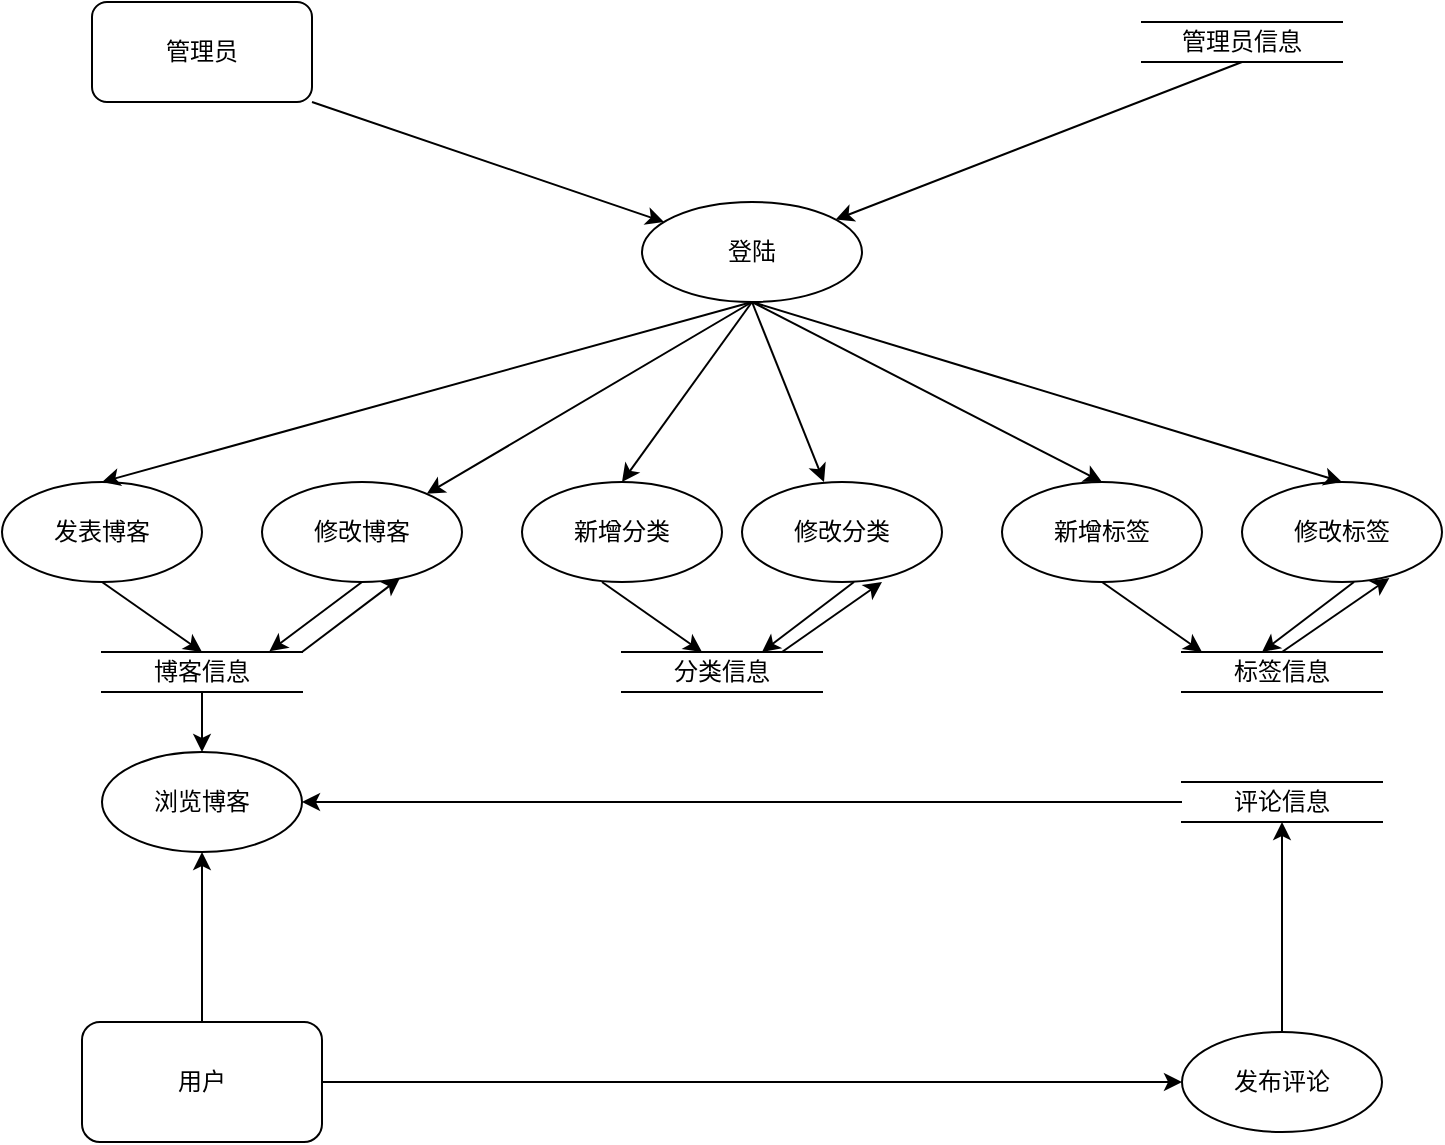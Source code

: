 <mxfile version="24.2.3" type="github">
  <diagram name="Page-1" id="b520641d-4fe3-3701-9064-5fc419738815">
    <mxGraphModel dx="1434" dy="746" grid="1" gridSize="10" guides="1" tooltips="1" connect="1" arrows="1" fold="1" page="1" pageScale="1" pageWidth="1100" pageHeight="850" background="none" math="0" shadow="0">
      <root>
        <mxCell id="0" />
        <mxCell id="1" parent="0" />
        <mxCell id="UDBDTZrDbMTfD4Jw3L4_-2" value="管理员" style="html=1;whiteSpace=wrap;rounded=1;" parent="1" vertex="1">
          <mxGeometry x="135" y="80" width="110" height="50" as="geometry" />
        </mxCell>
        <mxCell id="UDBDTZrDbMTfD4Jw3L4_-3" value="登陆" style="ellipse;whiteSpace=wrap;html=1;rounded=1;" parent="1" vertex="1">
          <mxGeometry x="410" y="180" width="110" height="50" as="geometry" />
        </mxCell>
        <mxCell id="UDBDTZrDbMTfD4Jw3L4_-4" value="发表博客" style="ellipse;whiteSpace=wrap;html=1;rounded=1;" parent="1" vertex="1">
          <mxGeometry x="90" y="320" width="100" height="50" as="geometry" />
        </mxCell>
        <mxCell id="UDBDTZrDbMTfD4Jw3L4_-6" value="修改博客" style="ellipse;whiteSpace=wrap;html=1;rounded=1;" parent="1" vertex="1">
          <mxGeometry x="220" y="320" width="100" height="50" as="geometry" />
        </mxCell>
        <mxCell id="UDBDTZrDbMTfD4Jw3L4_-7" value="新增分&lt;span style=&quot;color: rgba(0, 0, 0, 0); font-family: monospace; font-size: 0px; text-align: start; text-wrap: nowrap;&quot;&gt;%3CmxGraphModel%3E%3Croot%3E%3CmxCell%20id%3D%220%22%2F%3E%3CmxCell%20id%3D%221%22%20parent%3D%220%22%2F%3E%3CmxCell%20id%3D%222%22%20value%3D%22%E4%BF%AE%E6%94%B9%E5%8D%9A%E5%AE%A2%22%20style%3D%22ellipse%3BwhiteSpace%3Dwrap%3Bhtml%3D1%3B%22%20vertex%3D%221%22%20parent%3D%221%22%3E%3CmxGeometry%20x%3D%22220%22%20y%3D%22320%22%20width%3D%22100%22%20height%3D%2250%22%20as%3D%22geometry%22%2F%3E%3C%2FmxCell%3E%3C%2Froot%3E%3C%2FmxGraphModel%3E&lt;/span&gt;类" style="ellipse;whiteSpace=wrap;html=1;rounded=1;" parent="1" vertex="1">
          <mxGeometry x="350" y="320" width="100" height="50" as="geometry" />
        </mxCell>
        <mxCell id="UDBDTZrDbMTfD4Jw3L4_-8" value="修改分类" style="ellipse;whiteSpace=wrap;html=1;rounded=1;" parent="1" vertex="1">
          <mxGeometry x="460" y="320" width="100" height="50" as="geometry" />
        </mxCell>
        <mxCell id="UDBDTZrDbMTfD4Jw3L4_-9" value="新增标签" style="ellipse;whiteSpace=wrap;html=1;rounded=1;" parent="1" vertex="1">
          <mxGeometry x="590" y="320" width="100" height="50" as="geometry" />
        </mxCell>
        <mxCell id="UDBDTZrDbMTfD4Jw3L4_-10" value="修改标签" style="ellipse;whiteSpace=wrap;html=1;rounded=1;" parent="1" vertex="1">
          <mxGeometry x="710" y="320" width="100" height="50" as="geometry" />
        </mxCell>
        <mxCell id="UDBDTZrDbMTfD4Jw3L4_-21" value="博客信息" style="shape=partialRectangle;whiteSpace=wrap;html=1;left=0;right=0;fillColor=none;rounded=1;" parent="1" vertex="1">
          <mxGeometry x="140" y="405" width="100" height="20" as="geometry" />
        </mxCell>
        <mxCell id="UDBDTZrDbMTfD4Jw3L4_-22" value="标签信息" style="shape=partialRectangle;whiteSpace=wrap;html=1;left=0;right=0;fillColor=none;rounded=1;" parent="1" vertex="1">
          <mxGeometry x="680" y="405" width="100" height="20" as="geometry" />
        </mxCell>
        <mxCell id="UDBDTZrDbMTfD4Jw3L4_-23" value="分类信息" style="shape=partialRectangle;whiteSpace=wrap;html=1;left=0;right=0;fillColor=none;rounded=1;" parent="1" vertex="1">
          <mxGeometry x="400" y="405" width="100" height="20" as="geometry" />
        </mxCell>
        <mxCell id="UDBDTZrDbMTfD4Jw3L4_-29" value="" style="endArrow=classic;html=1;rounded=1;exitX=1;exitY=1;exitDx=0;exitDy=0;" parent="1" target="UDBDTZrDbMTfD4Jw3L4_-3" edge="1" source="UDBDTZrDbMTfD4Jw3L4_-2">
          <mxGeometry width="50" height="50" relative="1" as="geometry">
            <mxPoint x="200" y="140" as="sourcePoint" />
            <mxPoint x="250" y="90" as="targetPoint" />
          </mxGeometry>
        </mxCell>
        <mxCell id="UDBDTZrDbMTfD4Jw3L4_-30" value="" style="endArrow=classic;html=1;rounded=1;entryX=0.5;entryY=0;entryDx=0;entryDy=0;exitX=0.5;exitY=1;exitDx=0;exitDy=0;" parent="1" target="UDBDTZrDbMTfD4Jw3L4_-4" edge="1" source="UDBDTZrDbMTfD4Jw3L4_-3">
          <mxGeometry width="50" height="50" relative="1" as="geometry">
            <mxPoint x="310" y="260" as="sourcePoint" />
            <mxPoint x="360" y="210" as="targetPoint" />
          </mxGeometry>
        </mxCell>
        <mxCell id="UDBDTZrDbMTfD4Jw3L4_-31" value="" style="endArrow=classic;html=1;rounded=1;exitX=0.5;exitY=1;exitDx=0;exitDy=0;" parent="1" target="UDBDTZrDbMTfD4Jw3L4_-6" edge="1" source="UDBDTZrDbMTfD4Jw3L4_-3">
          <mxGeometry width="50" height="50" relative="1" as="geometry">
            <mxPoint x="310" y="260" as="sourcePoint" />
            <mxPoint x="150" y="330" as="targetPoint" />
          </mxGeometry>
        </mxCell>
        <mxCell id="UDBDTZrDbMTfD4Jw3L4_-32" value="" style="endArrow=classic;html=1;rounded=1;entryX=0.41;entryY=0;entryDx=0;entryDy=0;entryPerimeter=0;exitX=0.5;exitY=1;exitDx=0;exitDy=0;" parent="1" target="UDBDTZrDbMTfD4Jw3L4_-8" edge="1" source="UDBDTZrDbMTfD4Jw3L4_-3">
          <mxGeometry width="50" height="50" relative="1" as="geometry">
            <mxPoint x="310" y="260" as="sourcePoint" />
            <mxPoint x="160" y="340" as="targetPoint" />
          </mxGeometry>
        </mxCell>
        <mxCell id="UDBDTZrDbMTfD4Jw3L4_-33" value="" style="endArrow=classic;html=1;rounded=1;entryX=0.5;entryY=0;entryDx=0;entryDy=0;exitX=0.5;exitY=1;exitDx=0;exitDy=0;" parent="1" source="UDBDTZrDbMTfD4Jw3L4_-3" target="UDBDTZrDbMTfD4Jw3L4_-7" edge="1">
          <mxGeometry width="50" height="50" relative="1" as="geometry">
            <mxPoint x="340" y="290" as="sourcePoint" />
            <mxPoint x="170" y="350" as="targetPoint" />
          </mxGeometry>
        </mxCell>
        <mxCell id="UDBDTZrDbMTfD4Jw3L4_-34" value="" style="endArrow=classic;html=1;rounded=1;entryX=0.5;entryY=0;entryDx=0;entryDy=0;exitX=0.5;exitY=1;exitDx=0;exitDy=0;" parent="1" target="UDBDTZrDbMTfD4Jw3L4_-10" edge="1" source="UDBDTZrDbMTfD4Jw3L4_-3">
          <mxGeometry width="50" height="50" relative="1" as="geometry">
            <mxPoint x="310" y="260" as="sourcePoint" />
            <mxPoint x="180" y="360" as="targetPoint" />
          </mxGeometry>
        </mxCell>
        <mxCell id="UDBDTZrDbMTfD4Jw3L4_-35" value="" style="endArrow=classic;html=1;rounded=1;entryX=0.5;entryY=0;entryDx=0;entryDy=0;exitX=0.5;exitY=1;exitDx=0;exitDy=0;" parent="1" target="UDBDTZrDbMTfD4Jw3L4_-9" edge="1" source="UDBDTZrDbMTfD4Jw3L4_-3">
          <mxGeometry width="50" height="50" relative="1" as="geometry">
            <mxPoint x="310" y="260" as="sourcePoint" />
            <mxPoint x="190" y="370" as="targetPoint" />
          </mxGeometry>
        </mxCell>
        <mxCell id="UDBDTZrDbMTfD4Jw3L4_-36" value="" style="endArrow=classic;html=1;rounded=1;entryX=0.5;entryY=0;entryDx=0;entryDy=0;exitX=0.5;exitY=1;exitDx=0;exitDy=0;" parent="1" source="UDBDTZrDbMTfD4Jw3L4_-4" target="UDBDTZrDbMTfD4Jw3L4_-21" edge="1">
          <mxGeometry width="50" height="50" relative="1" as="geometry">
            <mxPoint x="370" y="320" as="sourcePoint" />
            <mxPoint x="200" y="380" as="targetPoint" />
          </mxGeometry>
        </mxCell>
        <mxCell id="UDBDTZrDbMTfD4Jw3L4_-37" value="" style="endArrow=classic;html=1;rounded=1;entryX=0.837;entryY=-0.017;entryDx=0;entryDy=0;entryPerimeter=0;" parent="1" target="UDBDTZrDbMTfD4Jw3L4_-21" edge="1">
          <mxGeometry width="50" height="50" relative="1" as="geometry">
            <mxPoint x="270" y="370" as="sourcePoint" />
            <mxPoint x="210" y="390" as="targetPoint" />
          </mxGeometry>
        </mxCell>
        <mxCell id="UDBDTZrDbMTfD4Jw3L4_-38" value="" style="endArrow=classic;html=1;rounded=1;exitX=1;exitY=0;exitDx=0;exitDy=0;entryX=0.69;entryY=0.96;entryDx=0;entryDy=0;entryPerimeter=0;" parent="1" source="UDBDTZrDbMTfD4Jw3L4_-21" target="UDBDTZrDbMTfD4Jw3L4_-6" edge="1">
          <mxGeometry width="50" height="50" relative="1" as="geometry">
            <mxPoint x="230" y="400" as="sourcePoint" />
            <mxPoint x="280" y="360" as="targetPoint" />
          </mxGeometry>
        </mxCell>
        <mxCell id="UDBDTZrDbMTfD4Jw3L4_-39" value="" style="endArrow=classic;html=1;rounded=1;entryX=0.5;entryY=0;entryDx=0;entryDy=0;exitX=0.5;exitY=1;exitDx=0;exitDy=0;" parent="1" edge="1">
          <mxGeometry width="50" height="50" relative="1" as="geometry">
            <mxPoint x="390" y="370" as="sourcePoint" />
            <mxPoint x="440" y="405" as="targetPoint" />
          </mxGeometry>
        </mxCell>
        <mxCell id="UDBDTZrDbMTfD4Jw3L4_-40" value="" style="endArrow=classic;html=1;rounded=1;entryX=0.837;entryY=-0.017;entryDx=0;entryDy=0;entryPerimeter=0;" parent="1" edge="1">
          <mxGeometry width="50" height="50" relative="1" as="geometry">
            <mxPoint x="516" y="370" as="sourcePoint" />
            <mxPoint x="470" y="405" as="targetPoint" />
          </mxGeometry>
        </mxCell>
        <mxCell id="UDBDTZrDbMTfD4Jw3L4_-41" value="" style="endArrow=classic;html=1;rounded=1;exitX=0.897;exitY=0.083;exitDx=0;exitDy=0;exitPerimeter=0;entryX=0.7;entryY=1;entryDx=0;entryDy=0;entryPerimeter=0;" parent="1" edge="1" target="UDBDTZrDbMTfD4Jw3L4_-8">
          <mxGeometry width="50" height="50" relative="1" as="geometry">
            <mxPoint x="480" y="405" as="sourcePoint" />
            <mxPoint x="530" y="373" as="targetPoint" />
          </mxGeometry>
        </mxCell>
        <mxCell id="UDBDTZrDbMTfD4Jw3L4_-45" value="" style="endArrow=classic;html=1;rounded=1;entryX=0.837;entryY=-0.017;entryDx=0;entryDy=0;entryPerimeter=0;" parent="1" edge="1">
          <mxGeometry width="50" height="50" relative="1" as="geometry">
            <mxPoint x="766" y="370" as="sourcePoint" />
            <mxPoint x="720" y="405" as="targetPoint" />
          </mxGeometry>
        </mxCell>
        <mxCell id="UDBDTZrDbMTfD4Jw3L4_-46" value="" style="endArrow=classic;html=1;rounded=1;exitX=0.897;exitY=0.083;exitDx=0;exitDy=0;exitPerimeter=0;entryX=0.737;entryY=0.96;entryDx=0;entryDy=0;entryPerimeter=0;" parent="1" target="UDBDTZrDbMTfD4Jw3L4_-10" edge="1">
          <mxGeometry width="50" height="50" relative="1" as="geometry">
            <mxPoint x="730" y="405" as="sourcePoint" />
            <mxPoint x="780" y="373" as="targetPoint" />
          </mxGeometry>
        </mxCell>
        <mxCell id="UDBDTZrDbMTfD4Jw3L4_-47" value="" style="endArrow=classic;html=1;rounded=1;entryX=0.5;entryY=0;entryDx=0;entryDy=0;exitX=0.5;exitY=1;exitDx=0;exitDy=0;" parent="1" edge="1">
          <mxGeometry width="50" height="50" relative="1" as="geometry">
            <mxPoint x="640" y="370" as="sourcePoint" />
            <mxPoint x="690" y="405" as="targetPoint" />
          </mxGeometry>
        </mxCell>
        <mxCell id="UDBDTZrDbMTfD4Jw3L4_-48" value="管理员信息" style="shape=partialRectangle;whiteSpace=wrap;html=1;left=0;right=0;fillColor=none;rounded=1;" parent="1" vertex="1">
          <mxGeometry x="660" y="90" width="100" height="20" as="geometry" />
        </mxCell>
        <mxCell id="UDBDTZrDbMTfD4Jw3L4_-49" value="" style="endArrow=classic;html=1;rounded=1;exitX=0.5;exitY=1;exitDx=0;exitDy=0;" parent="1" source="UDBDTZrDbMTfD4Jw3L4_-48" target="UDBDTZrDbMTfD4Jw3L4_-3" edge="1">
          <mxGeometry width="50" height="50" relative="1" as="geometry">
            <mxPoint x="460" y="210" as="sourcePoint" />
            <mxPoint x="510" y="160" as="targetPoint" />
          </mxGeometry>
        </mxCell>
        <mxCell id="UDBDTZrDbMTfD4Jw3L4_-50" value="用户" style="rounded=1;whiteSpace=wrap;html=1;" parent="1" vertex="1">
          <mxGeometry x="130" y="590" width="120" height="60" as="geometry" />
        </mxCell>
        <mxCell id="UDBDTZrDbMTfD4Jw3L4_-51" value="浏览博客" style="ellipse;whiteSpace=wrap;html=1;rounded=1;" parent="1" vertex="1">
          <mxGeometry x="140" y="455" width="100" height="50" as="geometry" />
        </mxCell>
        <mxCell id="UDBDTZrDbMTfD4Jw3L4_-53" value="" style="endArrow=classic;html=1;rounded=1;entryX=0.5;entryY=1;entryDx=0;entryDy=0;exitX=0.5;exitY=0;exitDx=0;exitDy=0;" parent="1" source="UDBDTZrDbMTfD4Jw3L4_-50" target="UDBDTZrDbMTfD4Jw3L4_-51" edge="1">
          <mxGeometry width="50" height="50" relative="1" as="geometry">
            <mxPoint x="190" y="555" as="sourcePoint" />
            <mxPoint x="240" y="590" as="targetPoint" />
          </mxGeometry>
        </mxCell>
        <mxCell id="UDBDTZrDbMTfD4Jw3L4_-54" value="" style="endArrow=classic;html=1;rounded=1;entryX=0.5;entryY=0;entryDx=0;entryDy=0;exitX=0.5;exitY=1;exitDx=0;exitDy=0;" parent="1" source="UDBDTZrDbMTfD4Jw3L4_-21" target="UDBDTZrDbMTfD4Jw3L4_-51" edge="1">
          <mxGeometry width="50" height="50" relative="1" as="geometry">
            <mxPoint x="160" y="600" as="sourcePoint" />
            <mxPoint x="200" y="530" as="targetPoint" />
          </mxGeometry>
        </mxCell>
        <mxCell id="UDBDTZrDbMTfD4Jw3L4_-55" value="评论信息" style="shape=partialRectangle;whiteSpace=wrap;html=1;left=0;right=0;fillColor=none;rounded=1;" parent="1" vertex="1">
          <mxGeometry x="680" y="470" width="100" height="20" as="geometry" />
        </mxCell>
        <mxCell id="UDBDTZrDbMTfD4Jw3L4_-56" value="发布评论" style="ellipse;whiteSpace=wrap;html=1;rounded=1;" parent="1" vertex="1">
          <mxGeometry x="680" y="595" width="100" height="50" as="geometry" />
        </mxCell>
        <mxCell id="UDBDTZrDbMTfD4Jw3L4_-57" value="" style="endArrow=classic;html=1;rounded=1;entryX=0;entryY=0.5;entryDx=0;entryDy=0;exitX=1;exitY=0.5;exitDx=0;exitDy=0;" parent="1" target="UDBDTZrDbMTfD4Jw3L4_-56" edge="1" source="UDBDTZrDbMTfD4Jw3L4_-50">
          <mxGeometry width="50" height="50" relative="1" as="geometry">
            <mxPoint x="230" y="630" as="sourcePoint" />
            <mxPoint x="250" y="560" as="targetPoint" />
          </mxGeometry>
        </mxCell>
        <mxCell id="UDBDTZrDbMTfD4Jw3L4_-59" value="" style="endArrow=classic;html=1;rounded=1;entryX=0.5;entryY=1;entryDx=0;entryDy=0;exitX=0.5;exitY=0;exitDx=0;exitDy=0;" parent="1" source="UDBDTZrDbMTfD4Jw3L4_-56" target="UDBDTZrDbMTfD4Jw3L4_-55" edge="1">
          <mxGeometry width="50" height="50" relative="1" as="geometry">
            <mxPoint x="220" y="640" as="sourcePoint" />
            <mxPoint x="370" y="600" as="targetPoint" />
          </mxGeometry>
        </mxCell>
        <mxCell id="UDBDTZrDbMTfD4Jw3L4_-60" value="" style="endArrow=classic;html=1;rounded=1;entryX=1;entryY=0.5;entryDx=0;entryDy=0;exitX=0;exitY=0.5;exitDx=0;exitDy=0;" parent="1" source="UDBDTZrDbMTfD4Jw3L4_-55" target="UDBDTZrDbMTfD4Jw3L4_-51" edge="1">
          <mxGeometry width="50" height="50" relative="1" as="geometry">
            <mxPoint x="380" y="550" as="sourcePoint" />
            <mxPoint x="460" y="515" as="targetPoint" />
          </mxGeometry>
        </mxCell>
      </root>
    </mxGraphModel>
  </diagram>
</mxfile>
